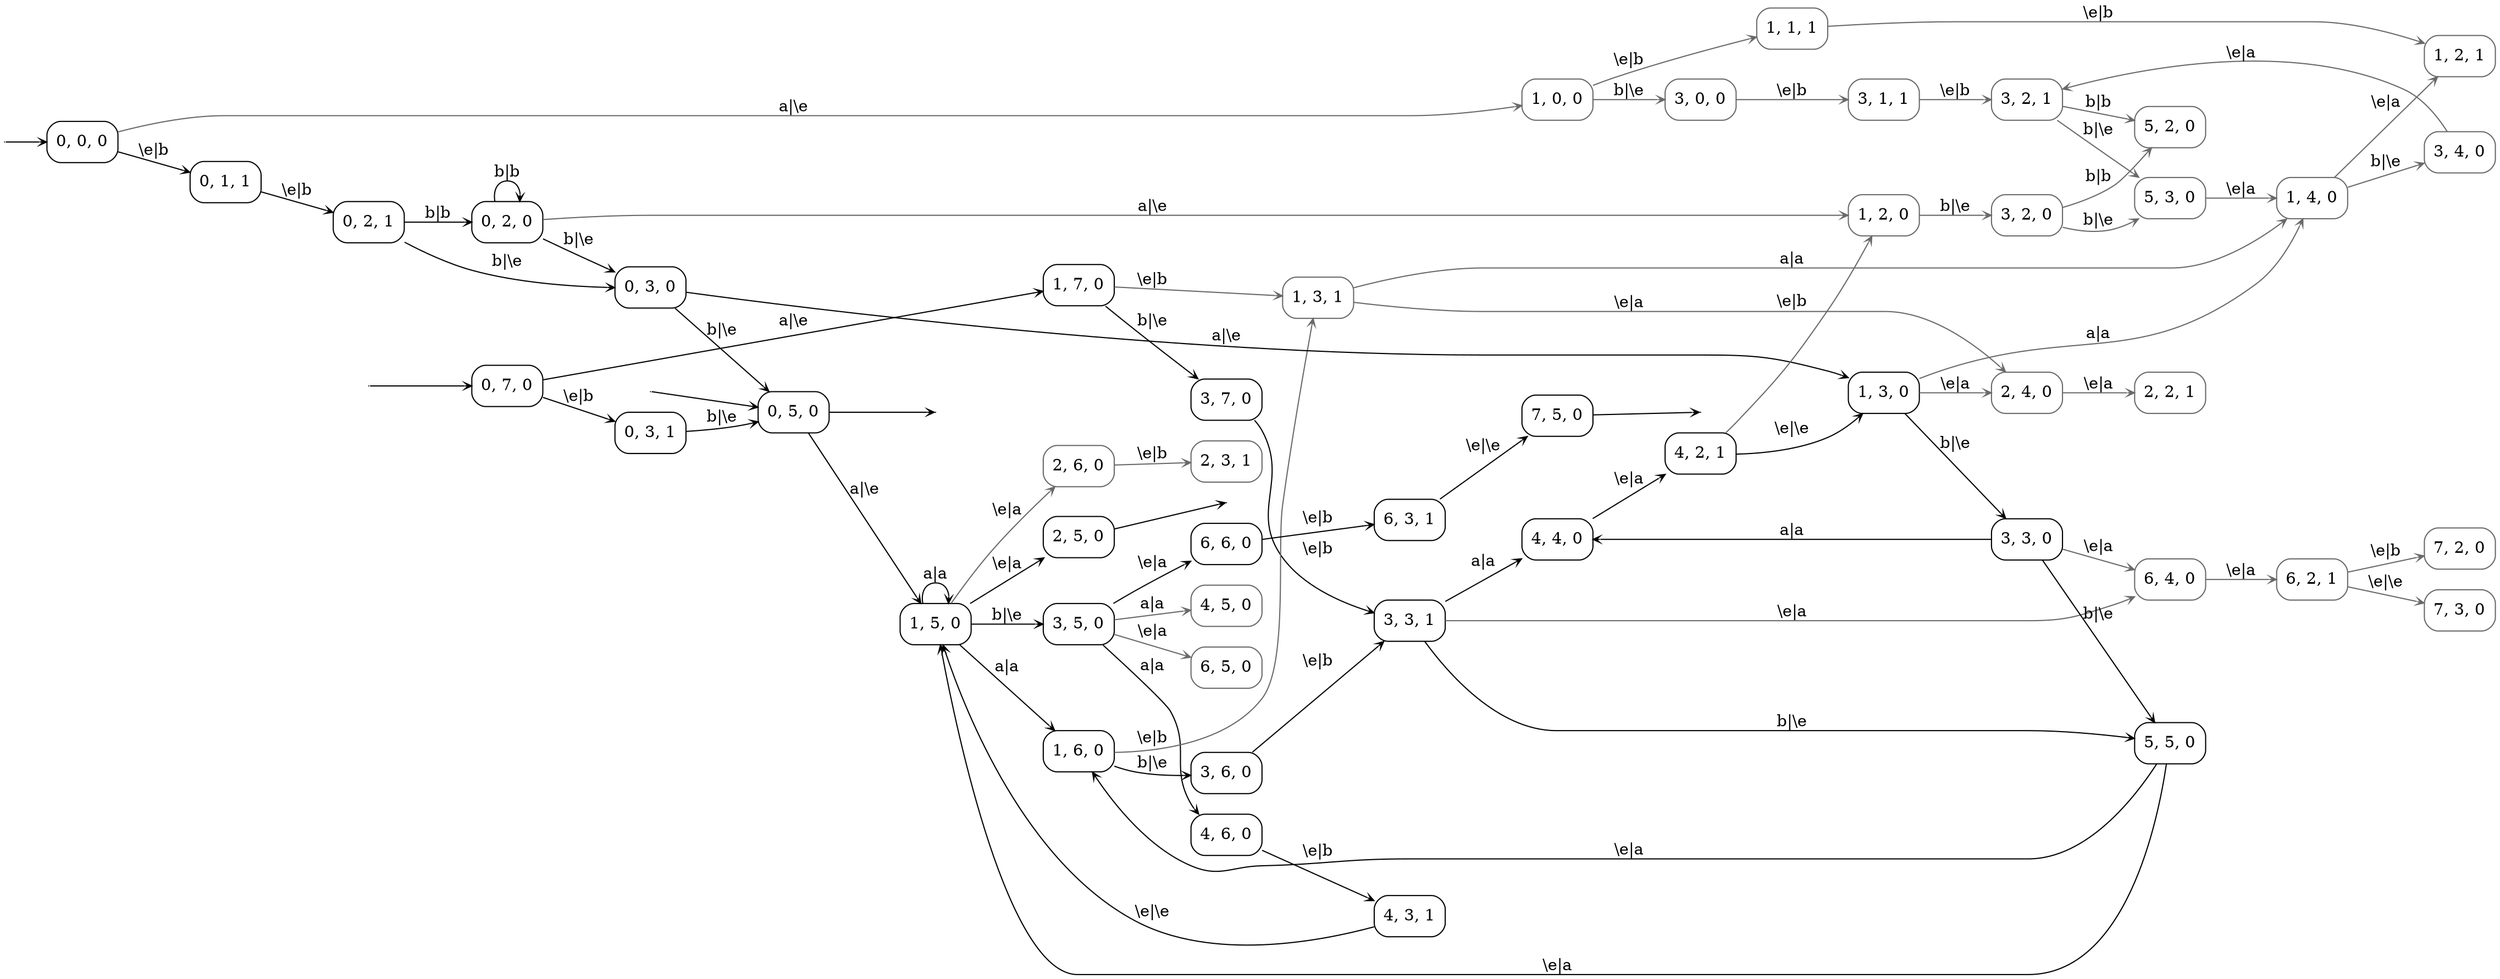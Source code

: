 digraph
{
  vcsn_context = "lat<nullableset<letterset<char_letters(ab)>>, nullableset<letterset<char_letters(ab)>>>, b"
  rankdir = LR
  edge [arrowhead = vee, arrowsize = .6]
  {
    node [shape = point, width = 0]
    I0
    I1
    I2
    F2
    F16
    F46
  }
  {
    node [shape = circle, style = rounded, width = 0.5]
    0 [label = "0, 0, 0", shape = box]
    1 [label = "0, 7, 0", shape = box]
    2 [label = "0, 5, 0", shape = box]
    3 [label = "1, 0, 0", shape = box, color = DimGray]
    4 [label = "0, 1, 1", shape = box]
    5 [label = "1, 7, 0", shape = box]
    6 [label = "0, 3, 1", shape = box]
    7 [label = "1, 5, 0", shape = box]
    8 [label = "3, 0, 0", shape = box, color = DimGray]
    9 [label = "1, 1, 1", shape = box, color = DimGray]
    10 [label = "0, 2, 1", shape = box]
    11 [label = "3, 7, 0", shape = box]
    12 [label = "1, 3, 1", shape = box, color = DimGray]
    13 [label = "3, 5, 0", shape = box]
    14 [label = "1, 6, 0", shape = box]
    15 [label = "2, 6, 0", shape = box, color = DimGray]
    16 [label = "2, 5, 0", shape = box]
    17 [label = "3, 1, 1", shape = box, color = DimGray]
    18 [label = "1, 2, 1", shape = box, color = DimGray]
    19 [label = "0, 2, 0", shape = box]
    20 [label = "0, 3, 0", shape = box]
    21 [label = "3, 3, 1", shape = box]
    22 [label = "1, 4, 0", shape = box, color = DimGray]
    23 [label = "2, 4, 0", shape = box, color = DimGray]
    24 [label = "4, 6, 0", shape = box]
    25 [label = "4, 5, 0", shape = box, color = DimGray]
    26 [label = "6, 6, 0", shape = box]
    27 [label = "6, 5, 0", shape = box, color = DimGray]
    28 [label = "3, 6, 0", shape = box]
    29 [label = "2, 3, 1", shape = box, color = DimGray]
    30 [label = "3, 2, 1", shape = box, color = DimGray]
    31 [label = "1, 2, 0", shape = box, color = DimGray]
    32 [label = "1, 3, 0", shape = box]
    33 [label = "4, 4, 0", shape = box]
    34 [label = "6, 4, 0", shape = box, color = DimGray]
    35 [label = "5, 5, 0", shape = box]
    36 [label = "3, 4, 0", shape = box, color = DimGray]
    37 [label = "2, 2, 1", shape = box, color = DimGray]
    38 [label = "4, 3, 1", shape = box]
    39 [label = "6, 3, 1", shape = box]
    40 [label = "5, 2, 0", shape = box, color = DimGray]
    41 [label = "5, 3, 0", shape = box, color = DimGray]
    42 [label = "3, 2, 0", shape = box, color = DimGray]
    43 [label = "3, 3, 0", shape = box]
    44 [label = "4, 2, 1", shape = box]
    45 [label = "6, 2, 1", shape = box, color = DimGray]
    46 [label = "7, 5, 0", shape = box]
    47 [label = "7, 2, 0", shape = box, color = DimGray]
    48 [label = "7, 3, 0", shape = box, color = DimGray]
  }
  I0 -> 0
  I1 -> 1
  I2 -> 2
  0 -> 3 [label = "a|\\e", color = DimGray]
  0 -> 4 [label = "\\e|b"]
  1 -> 5 [label = "a|\\e"]
  1 -> 6 [label = "\\e|b"]
  2 -> F2
  2 -> 7 [label = "a|\\e"]
  3 -> 8 [label = "b|\\e", color = DimGray]
  3 -> 9 [label = "\\e|b", color = DimGray]
  4 -> 10 [label = "\\e|b"]
  5 -> 11 [label = "b|\\e"]
  5 -> 12 [label = "\\e|b", color = DimGray]
  6 -> 2 [label = "b|\\e"]
  7 -> 7 [label = "a|a"]
  7 -> 13 [label = "b|\\e"]
  7 -> 14 [label = "a|a"]
  7 -> 15 [label = "\\e|a", color = DimGray]
  7 -> 16 [label = "\\e|a"]
  8 -> 17 [label = "\\e|b", color = DimGray]
  9 -> 18 [label = "\\e|b", color = DimGray]
  10 -> 19 [label = "b|b"]
  10 -> 20 [label = "b|\\e"]
  11 -> 21 [label = "\\e|b"]
  12 -> 22 [label = "a|a", color = DimGray]
  12 -> 23 [label = "\\e|a", color = DimGray]
  13 -> 24 [label = "a|a"]
  13 -> 25 [label = "a|a", color = DimGray]
  13 -> 26 [label = "\\e|a"]
  13 -> 27 [label = "\\e|a", color = DimGray]
  14 -> 12 [label = "\\e|b", color = DimGray]
  14 -> 28 [label = "b|\\e"]
  15 -> 29 [label = "\\e|b", color = DimGray]
  16 -> F16
  17 -> 30 [label = "\\e|b", color = DimGray]
  19 -> 19 [label = "b|b"]
  19 -> 20 [label = "b|\\e"]
  19 -> 31 [label = "a|\\e", color = DimGray]
  20 -> 2 [label = "b|\\e"]
  20 -> 32 [label = "a|\\e"]
  21 -> 33 [label = "a|a"]
  21 -> 34 [label = "\\e|a", color = DimGray]
  21 -> 35 [label = "b|\\e"]
  22 -> 18 [label = "\\e|a", color = DimGray]
  22 -> 36 [label = "b|\\e", color = DimGray]
  23 -> 37 [label = "\\e|a", color = DimGray]
  24 -> 38 [label = "\\e|b"]
  26 -> 39 [label = "\\e|b"]
  28 -> 21 [label = "\\e|b"]
  30 -> 40 [label = "b|b", color = DimGray]
  30 -> 41 [label = "b|\\e", color = DimGray]
  31 -> 42 [label = "b|\\e", color = DimGray]
  32 -> 22 [label = "a|a", color = DimGray]
  32 -> 23 [label = "\\e|a", color = DimGray]
  32 -> 43 [label = "b|\\e"]
  33 -> 44 [label = "\\e|a"]
  34 -> 45 [label = "\\e|a", color = DimGray]
  35 -> 7 [label = "\\e|a"]
  35 -> 14 [label = "\\e|a"]
  36 -> 30 [label = "\\e|a", color = DimGray]
  38 -> 7 [label = "\\e|\\e"]
  39 -> 46 [label = "\\e|\\e"]
  41 -> 22 [label = "\\e|a", color = DimGray]
  42 -> 40 [label = "b|b", color = DimGray]
  42 -> 41 [label = "b|\\e", color = DimGray]
  43 -> 33 [label = "a|a"]
  43 -> 34 [label = "\\e|a", color = DimGray]
  43 -> 35 [label = "b|\\e"]
  44 -> 31 [label = "\\e|b", color = DimGray]
  44 -> 32 [label = "\\e|\\e"]
  45 -> 47 [label = "\\e|b", color = DimGray]
  45 -> 48 [label = "\\e|\\e", color = DimGray]
  46 -> F46
}
